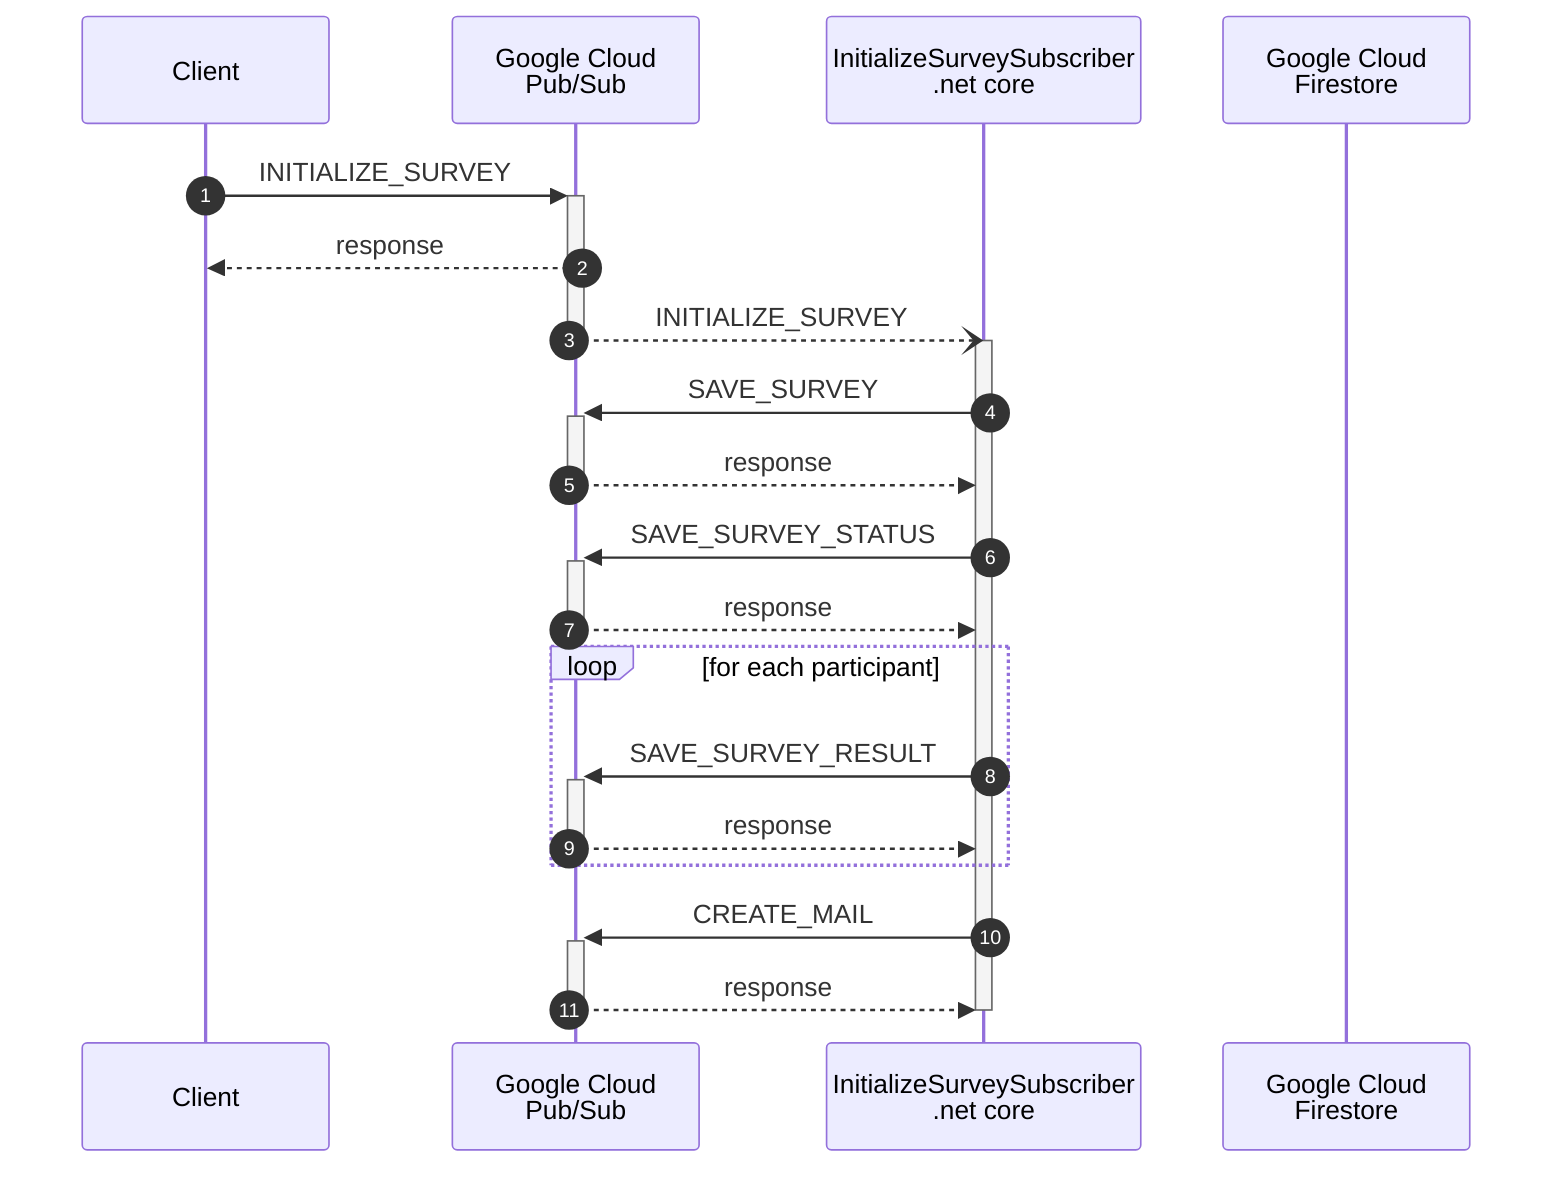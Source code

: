 sequenceDiagram
    autonumber
    participant C as Client
    participant PS as Google Cloud<br>Pub/Sub
    participant ISS as InitializeSurveySubscriber<br>.net core
    participant FS as Google Cloud<br>Firestore
    C->>+PS: INITIALIZE_SURVEY
    PS-->>C: response
    PS--)ISS: INITIALIZE_SURVEY
    deactivate PS
    activate ISS
    %% SAVE_SURVEY
    ISS->>+PS: SAVE_SURVEY
    PS-->>ISS: response
    deactivate PS
    %% SAVE_SURVEY_STATUS
    ISS->>+PS: SAVE_SURVEY_STATUS
    PS-->>ISS: response
    deactivate PS
    %% SAVE_SURVEY_RESULT
    loop for each participant
        ISS->>+PS: SAVE_SURVEY_RESULT
        PS-->>ISS: response
        deactivate PS
    end
    %% CREATE_MAIL
    ISS->>+PS: CREATE_MAIL
    PS-->>ISS: response
    deactivate PS
    deactivate ISS